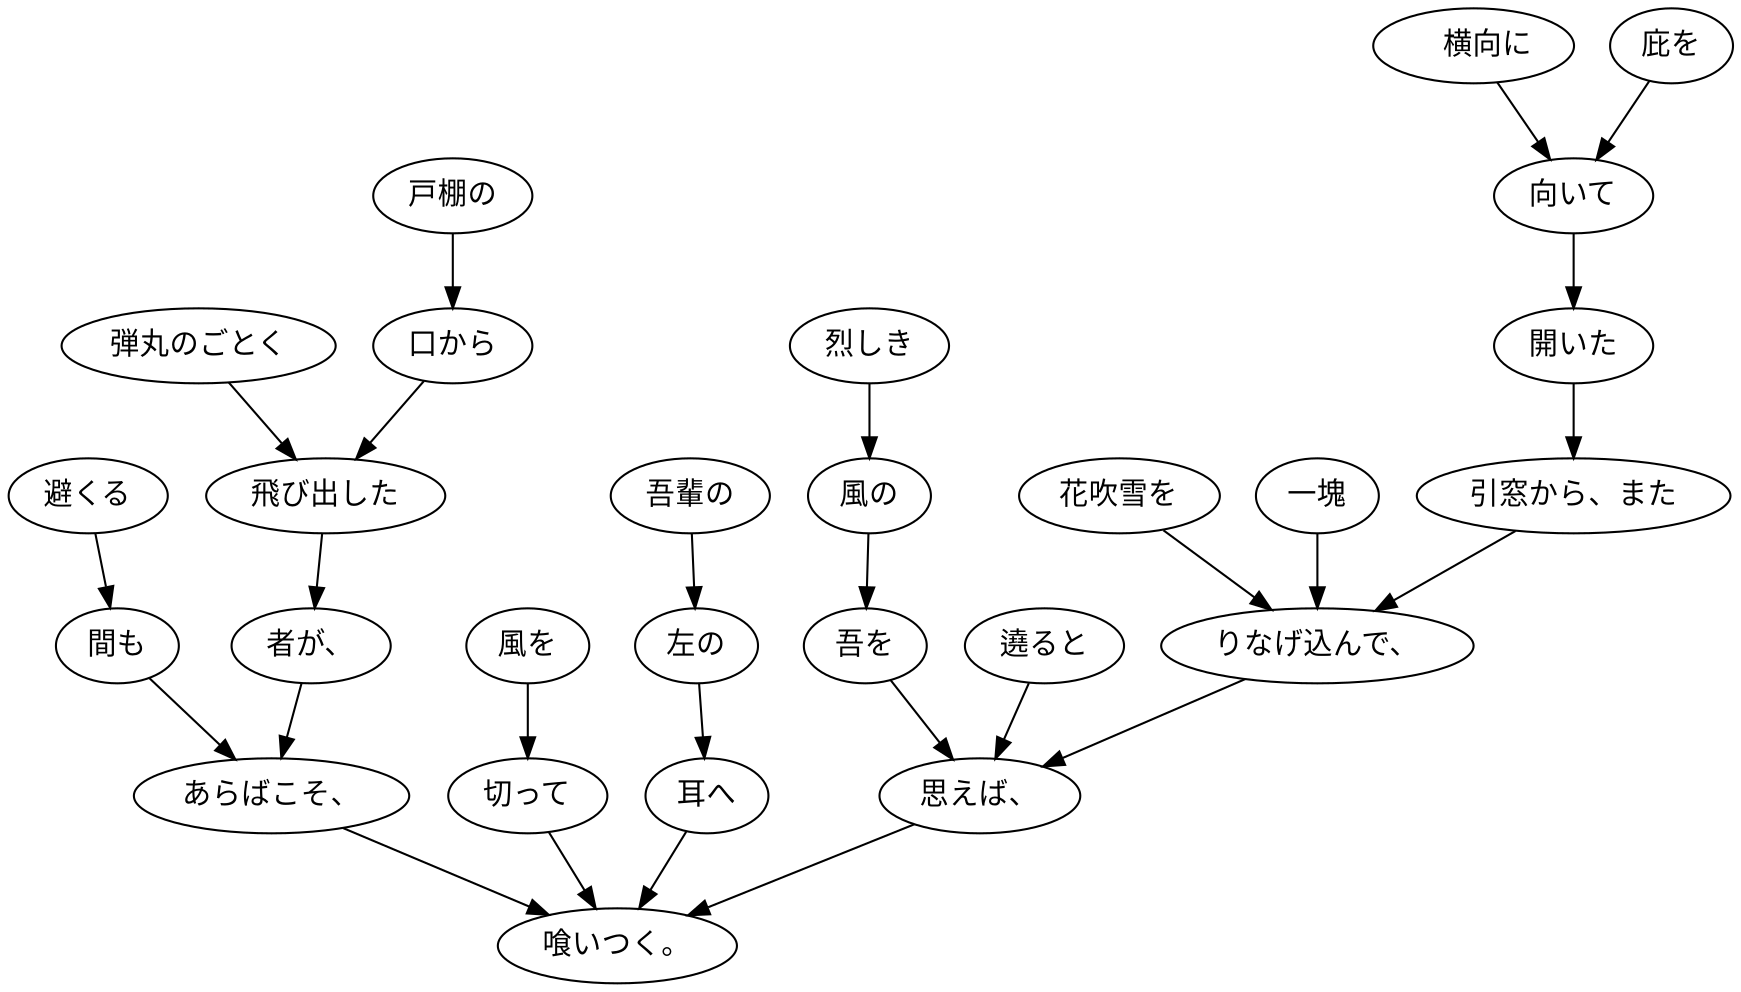 digraph graph3324 {
	node0 [label="　横向に"];
	node1 [label="庇を"];
	node2 [label="向いて"];
	node3 [label="開いた"];
	node4 [label="引窓から、また"];
	node5 [label="花吹雪を"];
	node6 [label="一塊"];
	node7 [label="りなげ込んで、"];
	node8 [label="烈しき"];
	node9 [label="風の"];
	node10 [label="吾を"];
	node11 [label="遶ると"];
	node12 [label="思えば、"];
	node13 [label="戸棚の"];
	node14 [label="口から"];
	node15 [label="弾丸のごとく"];
	node16 [label="飛び出した"];
	node17 [label="者が、"];
	node18 [label="避くる"];
	node19 [label="間も"];
	node20 [label="あらばこそ、"];
	node21 [label="風を"];
	node22 [label="切って"];
	node23 [label="吾輩の"];
	node24 [label="左の"];
	node25 [label="耳へ"];
	node26 [label="喰いつく。"];
	node0 -> node2;
	node1 -> node2;
	node2 -> node3;
	node3 -> node4;
	node4 -> node7;
	node5 -> node7;
	node6 -> node7;
	node7 -> node12;
	node8 -> node9;
	node9 -> node10;
	node10 -> node12;
	node11 -> node12;
	node12 -> node26;
	node13 -> node14;
	node14 -> node16;
	node15 -> node16;
	node16 -> node17;
	node17 -> node20;
	node18 -> node19;
	node19 -> node20;
	node20 -> node26;
	node21 -> node22;
	node22 -> node26;
	node23 -> node24;
	node24 -> node25;
	node25 -> node26;
}

